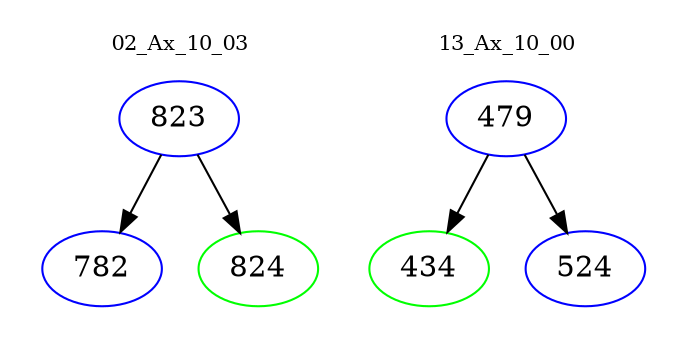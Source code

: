 digraph{
subgraph cluster_0 {
color = white
label = "02_Ax_10_03";
fontsize=10;
T0_823 [label="823", color="blue"]
T0_823 -> T0_782 [color="black"]
T0_782 [label="782", color="blue"]
T0_823 -> T0_824 [color="black"]
T0_824 [label="824", color="green"]
}
subgraph cluster_1 {
color = white
label = "13_Ax_10_00";
fontsize=10;
T1_479 [label="479", color="blue"]
T1_479 -> T1_434 [color="black"]
T1_434 [label="434", color="green"]
T1_479 -> T1_524 [color="black"]
T1_524 [label="524", color="blue"]
}
}
